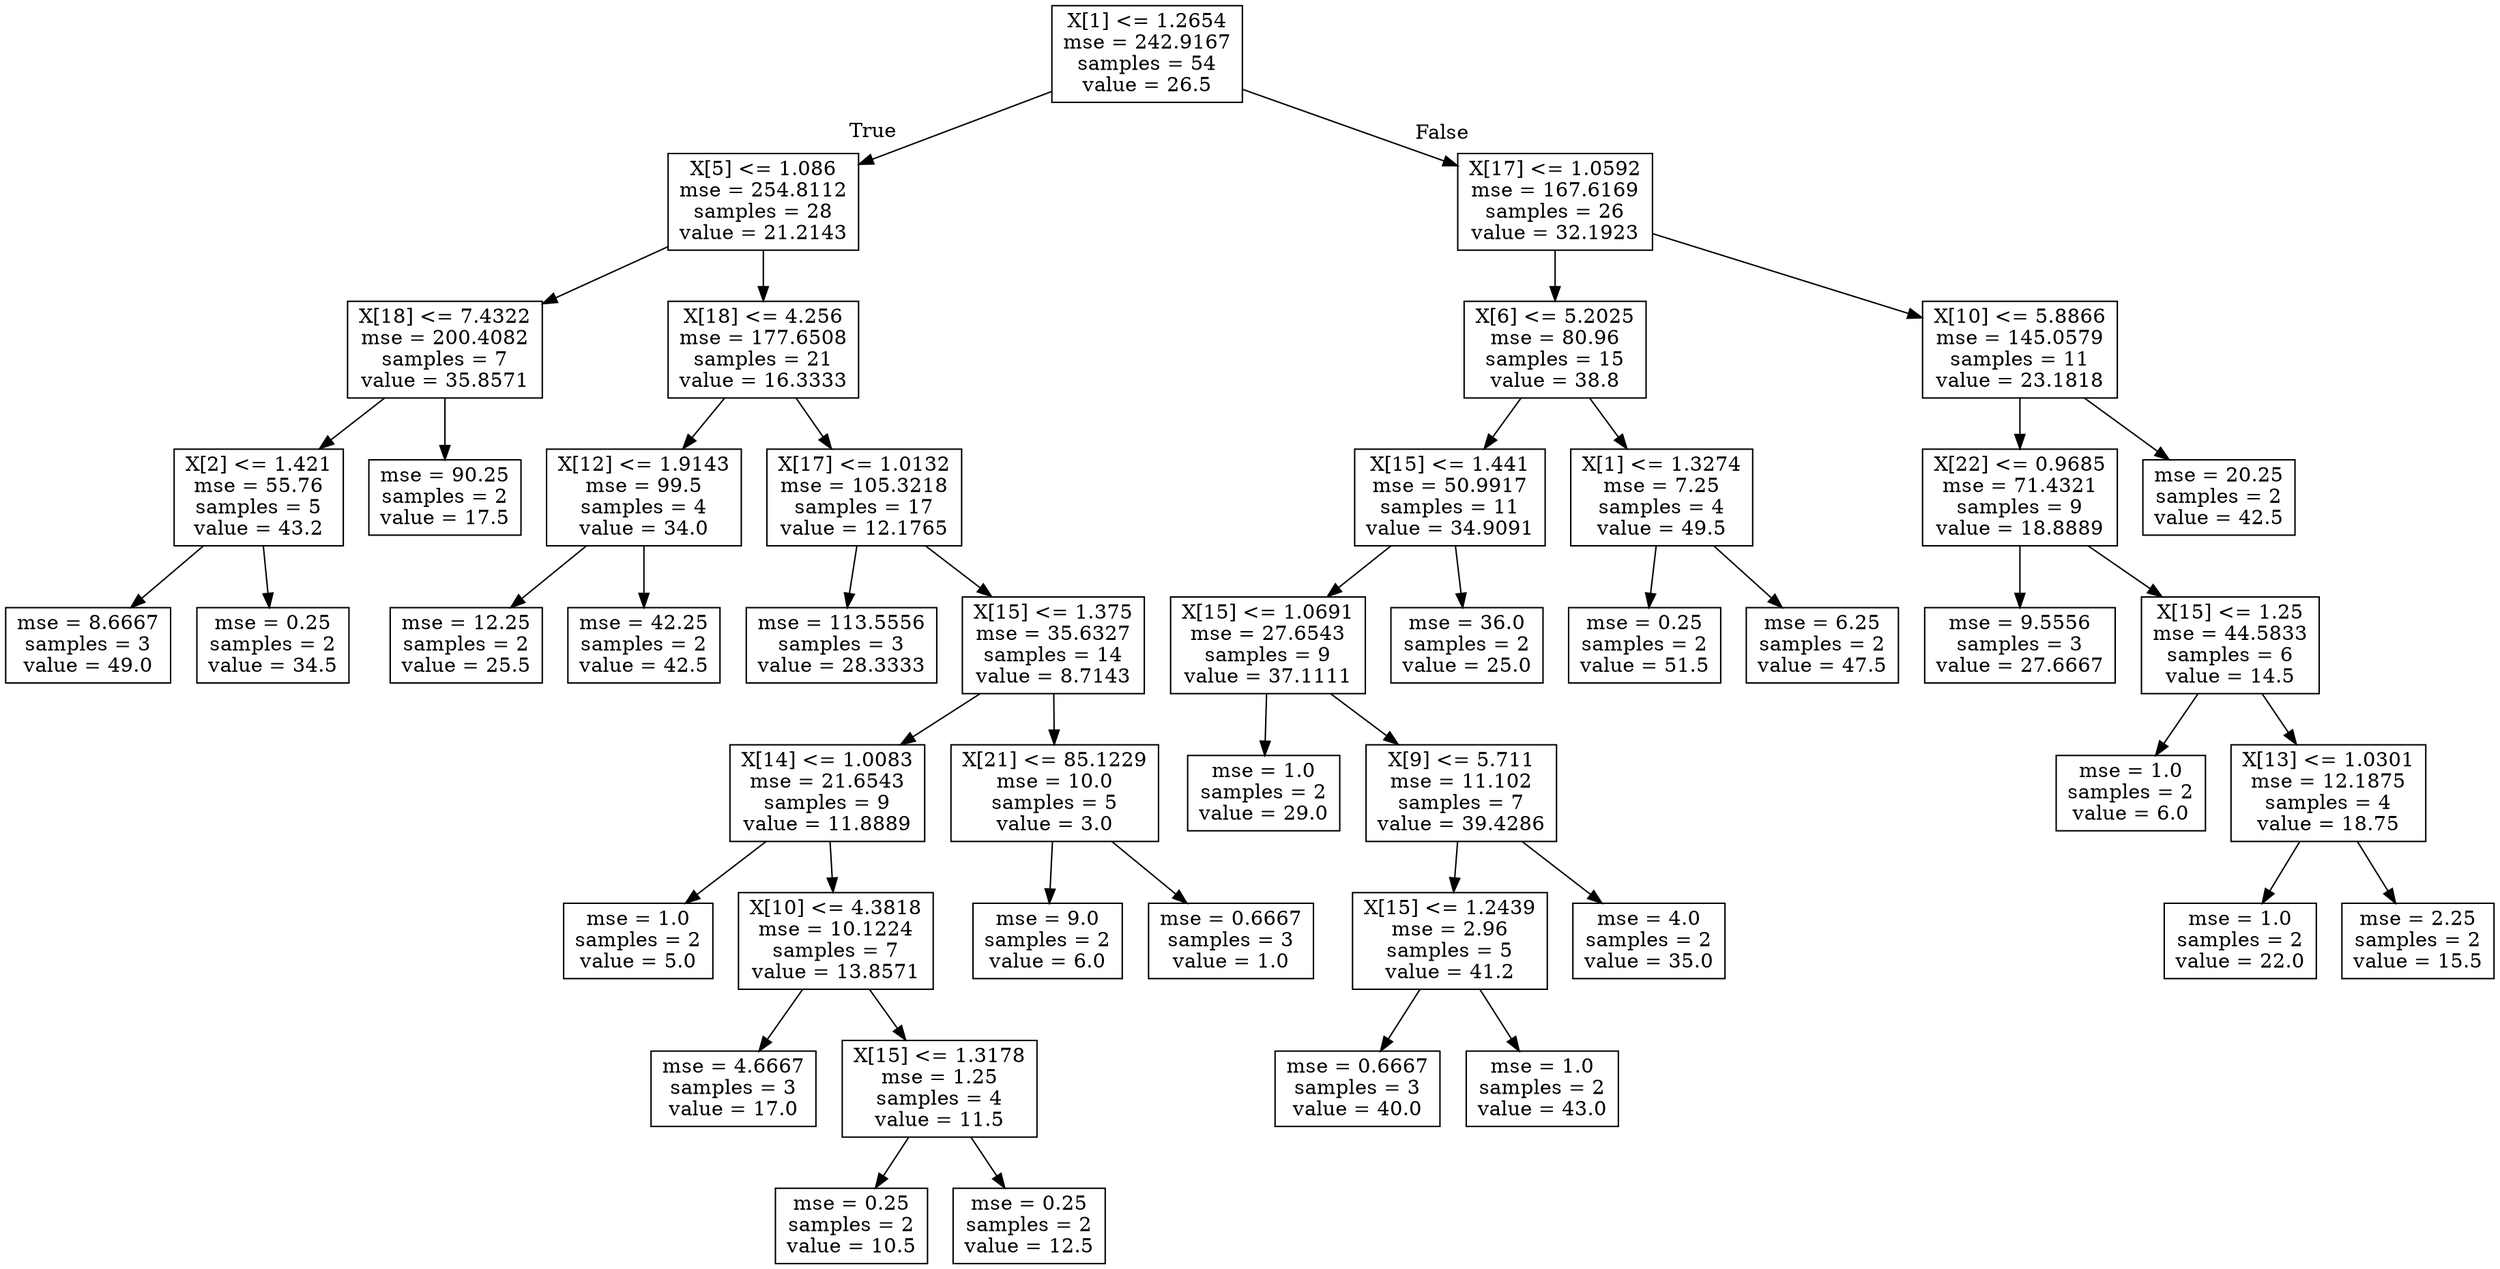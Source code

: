 digraph Tree {
node [shape=box] ;
0 [label="X[1] <= 1.2654\nmse = 242.9167\nsamples = 54\nvalue = 26.5"] ;
1 [label="X[5] <= 1.086\nmse = 254.8112\nsamples = 28\nvalue = 21.2143"] ;
0 -> 1 [labeldistance=2.5, labelangle=45, headlabel="True"] ;
2 [label="X[18] <= 7.4322\nmse = 200.4082\nsamples = 7\nvalue = 35.8571"] ;
1 -> 2 ;
3 [label="X[2] <= 1.421\nmse = 55.76\nsamples = 5\nvalue = 43.2"] ;
2 -> 3 ;
4 [label="mse = 8.6667\nsamples = 3\nvalue = 49.0"] ;
3 -> 4 ;
5 [label="mse = 0.25\nsamples = 2\nvalue = 34.5"] ;
3 -> 5 ;
6 [label="mse = 90.25\nsamples = 2\nvalue = 17.5"] ;
2 -> 6 ;
7 [label="X[18] <= 4.256\nmse = 177.6508\nsamples = 21\nvalue = 16.3333"] ;
1 -> 7 ;
8 [label="X[12] <= 1.9143\nmse = 99.5\nsamples = 4\nvalue = 34.0"] ;
7 -> 8 ;
9 [label="mse = 12.25\nsamples = 2\nvalue = 25.5"] ;
8 -> 9 ;
10 [label="mse = 42.25\nsamples = 2\nvalue = 42.5"] ;
8 -> 10 ;
11 [label="X[17] <= 1.0132\nmse = 105.3218\nsamples = 17\nvalue = 12.1765"] ;
7 -> 11 ;
12 [label="mse = 113.5556\nsamples = 3\nvalue = 28.3333"] ;
11 -> 12 ;
13 [label="X[15] <= 1.375\nmse = 35.6327\nsamples = 14\nvalue = 8.7143"] ;
11 -> 13 ;
14 [label="X[14] <= 1.0083\nmse = 21.6543\nsamples = 9\nvalue = 11.8889"] ;
13 -> 14 ;
15 [label="mse = 1.0\nsamples = 2\nvalue = 5.0"] ;
14 -> 15 ;
16 [label="X[10] <= 4.3818\nmse = 10.1224\nsamples = 7\nvalue = 13.8571"] ;
14 -> 16 ;
17 [label="mse = 4.6667\nsamples = 3\nvalue = 17.0"] ;
16 -> 17 ;
18 [label="X[15] <= 1.3178\nmse = 1.25\nsamples = 4\nvalue = 11.5"] ;
16 -> 18 ;
19 [label="mse = 0.25\nsamples = 2\nvalue = 10.5"] ;
18 -> 19 ;
20 [label="mse = 0.25\nsamples = 2\nvalue = 12.5"] ;
18 -> 20 ;
21 [label="X[21] <= 85.1229\nmse = 10.0\nsamples = 5\nvalue = 3.0"] ;
13 -> 21 ;
22 [label="mse = 9.0\nsamples = 2\nvalue = 6.0"] ;
21 -> 22 ;
23 [label="mse = 0.6667\nsamples = 3\nvalue = 1.0"] ;
21 -> 23 ;
24 [label="X[17] <= 1.0592\nmse = 167.6169\nsamples = 26\nvalue = 32.1923"] ;
0 -> 24 [labeldistance=2.5, labelangle=-45, headlabel="False"] ;
25 [label="X[6] <= 5.2025\nmse = 80.96\nsamples = 15\nvalue = 38.8"] ;
24 -> 25 ;
26 [label="X[15] <= 1.441\nmse = 50.9917\nsamples = 11\nvalue = 34.9091"] ;
25 -> 26 ;
27 [label="X[15] <= 1.0691\nmse = 27.6543\nsamples = 9\nvalue = 37.1111"] ;
26 -> 27 ;
28 [label="mse = 1.0\nsamples = 2\nvalue = 29.0"] ;
27 -> 28 ;
29 [label="X[9] <= 5.711\nmse = 11.102\nsamples = 7\nvalue = 39.4286"] ;
27 -> 29 ;
30 [label="X[15] <= 1.2439\nmse = 2.96\nsamples = 5\nvalue = 41.2"] ;
29 -> 30 ;
31 [label="mse = 0.6667\nsamples = 3\nvalue = 40.0"] ;
30 -> 31 ;
32 [label="mse = 1.0\nsamples = 2\nvalue = 43.0"] ;
30 -> 32 ;
33 [label="mse = 4.0\nsamples = 2\nvalue = 35.0"] ;
29 -> 33 ;
34 [label="mse = 36.0\nsamples = 2\nvalue = 25.0"] ;
26 -> 34 ;
35 [label="X[1] <= 1.3274\nmse = 7.25\nsamples = 4\nvalue = 49.5"] ;
25 -> 35 ;
36 [label="mse = 0.25\nsamples = 2\nvalue = 51.5"] ;
35 -> 36 ;
37 [label="mse = 6.25\nsamples = 2\nvalue = 47.5"] ;
35 -> 37 ;
38 [label="X[10] <= 5.8866\nmse = 145.0579\nsamples = 11\nvalue = 23.1818"] ;
24 -> 38 ;
39 [label="X[22] <= 0.9685\nmse = 71.4321\nsamples = 9\nvalue = 18.8889"] ;
38 -> 39 ;
40 [label="mse = 9.5556\nsamples = 3\nvalue = 27.6667"] ;
39 -> 40 ;
41 [label="X[15] <= 1.25\nmse = 44.5833\nsamples = 6\nvalue = 14.5"] ;
39 -> 41 ;
42 [label="mse = 1.0\nsamples = 2\nvalue = 6.0"] ;
41 -> 42 ;
43 [label="X[13] <= 1.0301\nmse = 12.1875\nsamples = 4\nvalue = 18.75"] ;
41 -> 43 ;
44 [label="mse = 1.0\nsamples = 2\nvalue = 22.0"] ;
43 -> 44 ;
45 [label="mse = 2.25\nsamples = 2\nvalue = 15.5"] ;
43 -> 45 ;
46 [label="mse = 20.25\nsamples = 2\nvalue = 42.5"] ;
38 -> 46 ;
}